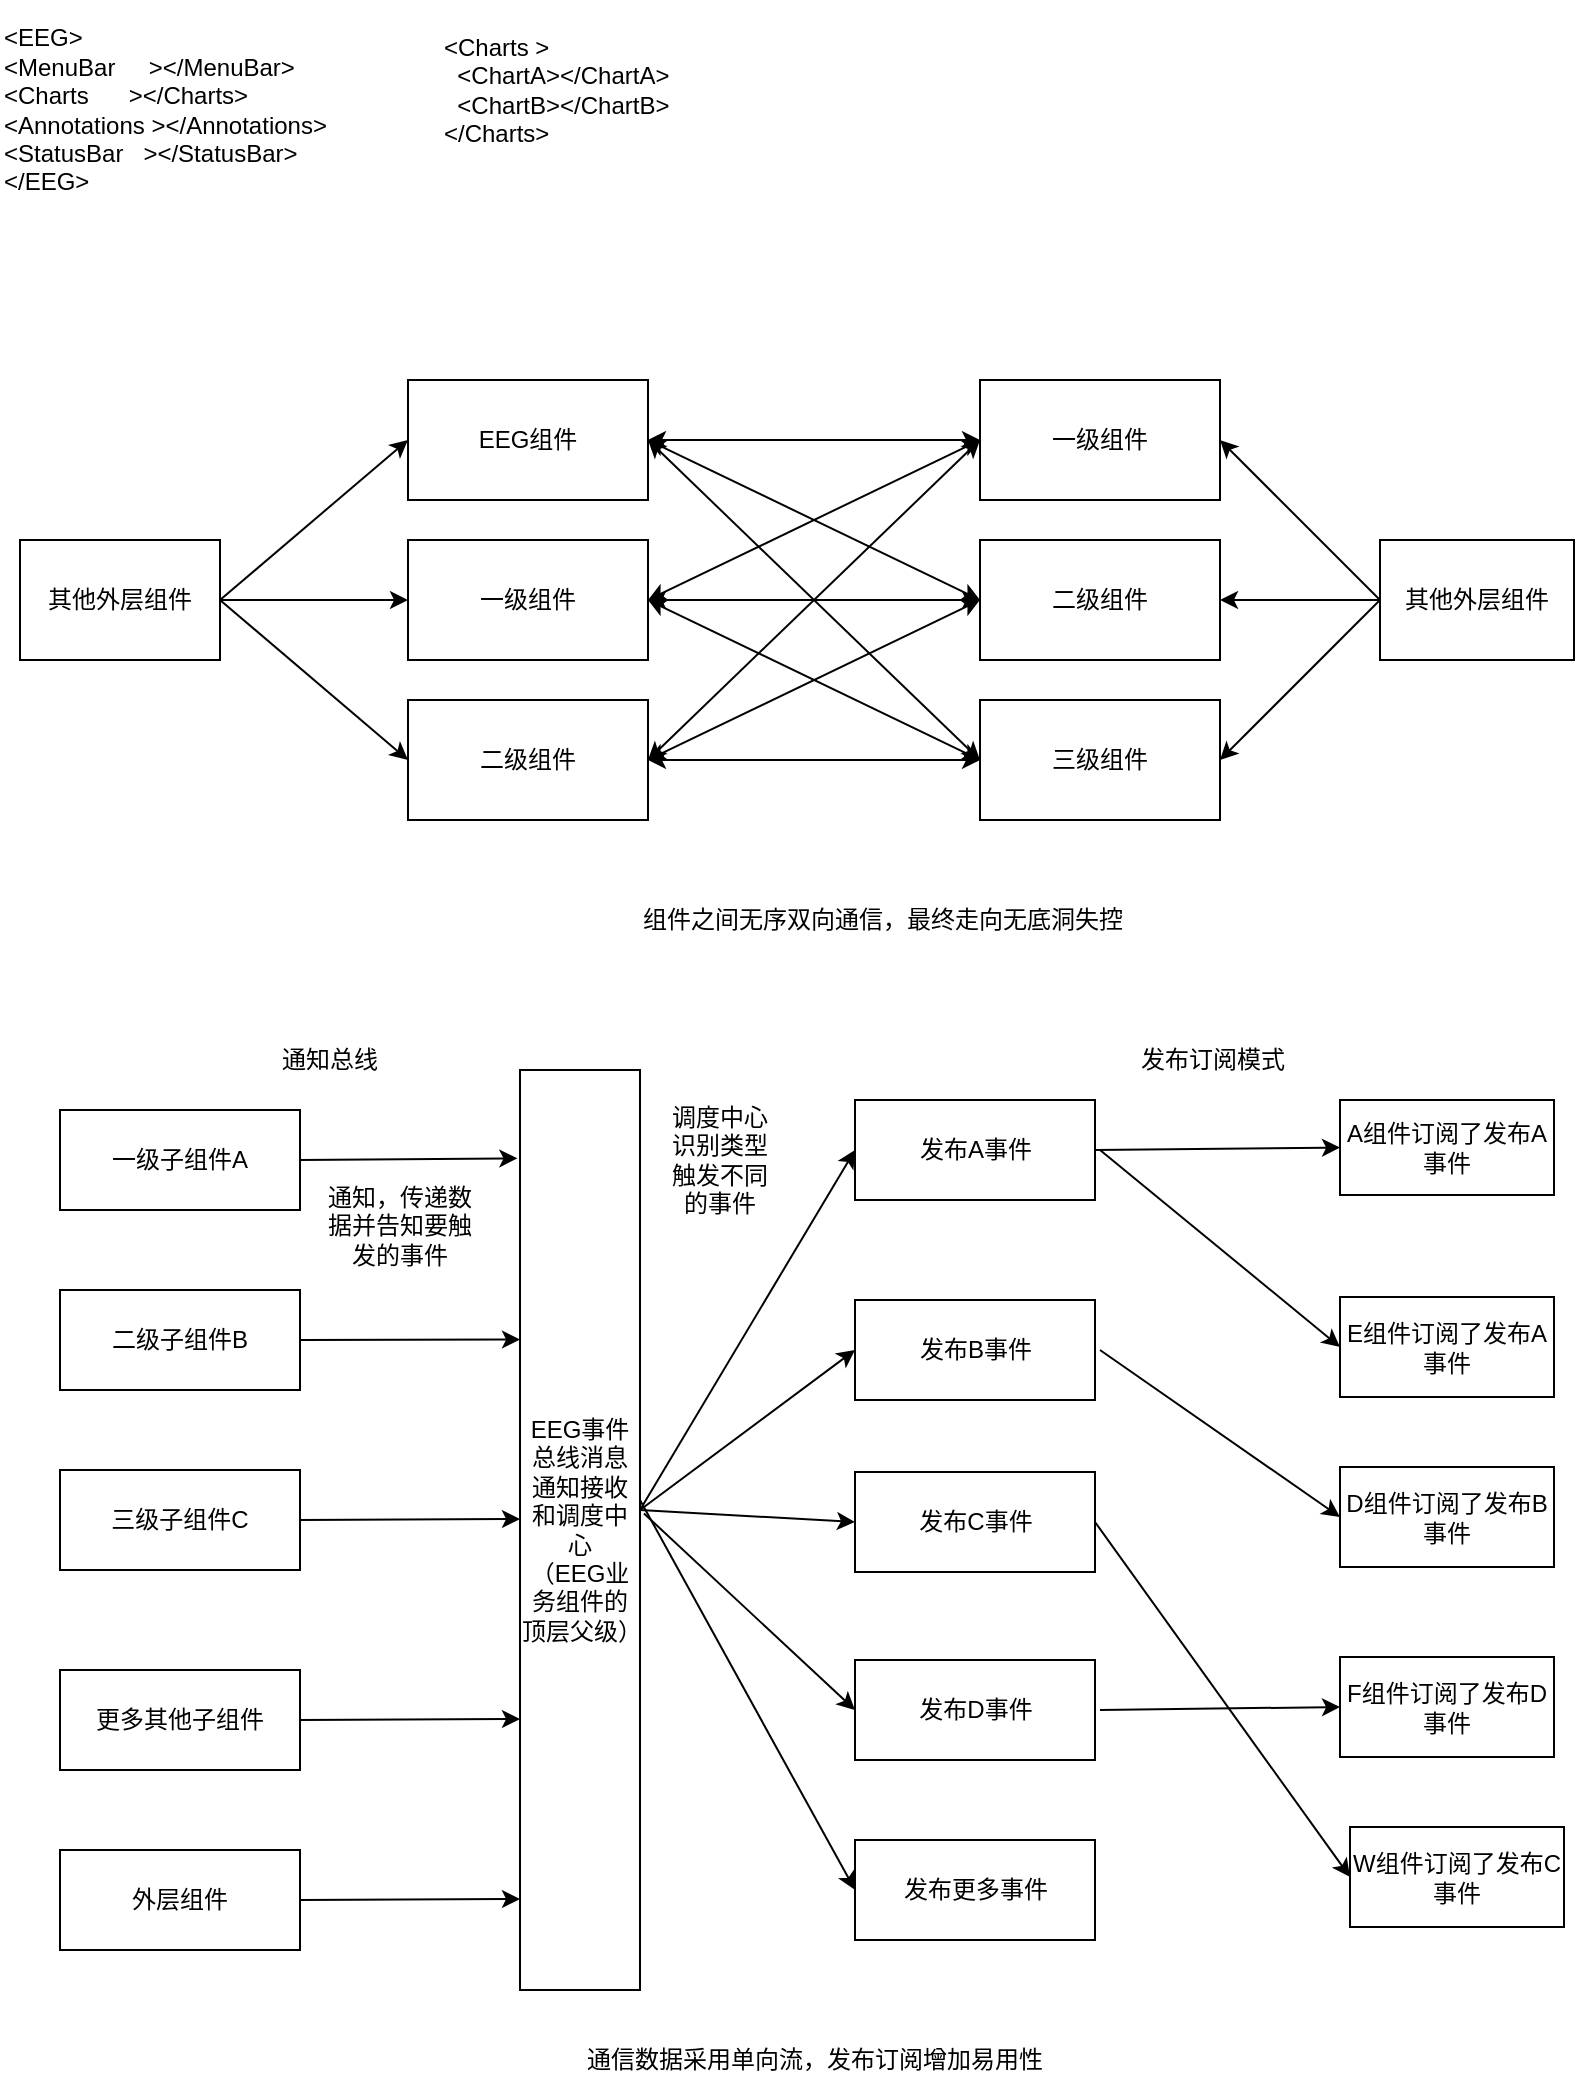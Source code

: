 <mxfile version="16.1.0" type="github">
  <diagram id="P6MvJYWOktU1DO3npbHA" name="第 1 页">
    <mxGraphModel dx="1093" dy="576" grid="1" gridSize="10" guides="1" tooltips="1" connect="1" arrows="1" fold="1" page="1" pageScale="1" pageWidth="827" pageHeight="1169" math="0" shadow="0">
      <root>
        <mxCell id="0" />
        <mxCell id="1" parent="0" />
        <mxCell id="JE-GxgBHlpS-5BZEvoe5-5" value="EEG事件总线消息通知接收和调度中心&lt;br&gt;（EEG业务组件的顶层父级）" style="rounded=0;whiteSpace=wrap;html=1;" vertex="1" parent="1">
          <mxGeometry x="270" y="535" width="60" height="460" as="geometry" />
        </mxCell>
        <mxCell id="JE-GxgBHlpS-5BZEvoe5-6" value="一级子组件A" style="rounded=0;whiteSpace=wrap;html=1;" vertex="1" parent="1">
          <mxGeometry x="40" y="555" width="120" height="50" as="geometry" />
        </mxCell>
        <mxCell id="JE-GxgBHlpS-5BZEvoe5-7" value="更多其他子组件" style="rounded=0;whiteSpace=wrap;html=1;" vertex="1" parent="1">
          <mxGeometry x="40" y="835" width="120" height="50" as="geometry" />
        </mxCell>
        <mxCell id="JE-GxgBHlpS-5BZEvoe5-8" value="二级子组件B" style="rounded=0;whiteSpace=wrap;html=1;" vertex="1" parent="1">
          <mxGeometry x="40" y="645" width="120" height="50" as="geometry" />
        </mxCell>
        <mxCell id="JE-GxgBHlpS-5BZEvoe5-11" value="三级子组件C" style="rounded=0;whiteSpace=wrap;html=1;" vertex="1" parent="1">
          <mxGeometry x="40" y="735" width="120" height="50" as="geometry" />
        </mxCell>
        <mxCell id="JE-GxgBHlpS-5BZEvoe5-12" value="EEG组件" style="rounded=0;whiteSpace=wrap;html=1;" vertex="1" parent="1">
          <mxGeometry x="214" y="190" width="120" height="60" as="geometry" />
        </mxCell>
        <mxCell id="JE-GxgBHlpS-5BZEvoe5-13" value="一级组件" style="rounded=0;whiteSpace=wrap;html=1;" vertex="1" parent="1">
          <mxGeometry x="214" y="270" width="120" height="60" as="geometry" />
        </mxCell>
        <mxCell id="JE-GxgBHlpS-5BZEvoe5-14" value="二级组件" style="rounded=0;whiteSpace=wrap;html=1;" vertex="1" parent="1">
          <mxGeometry x="214" y="350" width="120" height="60" as="geometry" />
        </mxCell>
        <mxCell id="JE-GxgBHlpS-5BZEvoe5-15" value="一级组件" style="rounded=0;whiteSpace=wrap;html=1;" vertex="1" parent="1">
          <mxGeometry x="500" y="190" width="120" height="60" as="geometry" />
        </mxCell>
        <mxCell id="JE-GxgBHlpS-5BZEvoe5-16" value="二级组件" style="rounded=0;whiteSpace=wrap;html=1;" vertex="1" parent="1">
          <mxGeometry x="500" y="270" width="120" height="60" as="geometry" />
        </mxCell>
        <mxCell id="JE-GxgBHlpS-5BZEvoe5-17" value="三级组件" style="rounded=0;whiteSpace=wrap;html=1;" vertex="1" parent="1">
          <mxGeometry x="500" y="350" width="120" height="60" as="geometry" />
        </mxCell>
        <mxCell id="JE-GxgBHlpS-5BZEvoe5-29" value="" style="endArrow=classic;startArrow=classic;html=1;rounded=0;entryX=0;entryY=0.5;entryDx=0;entryDy=0;" edge="1" parent="1" target="JE-GxgBHlpS-5BZEvoe5-17">
          <mxGeometry width="50" height="50" relative="1" as="geometry">
            <mxPoint x="334" y="380" as="sourcePoint" />
            <mxPoint x="404" y="400" as="targetPoint" />
          </mxGeometry>
        </mxCell>
        <mxCell id="JE-GxgBHlpS-5BZEvoe5-30" value="" style="endArrow=classic;startArrow=classic;html=1;rounded=0;exitX=1;exitY=0.5;exitDx=0;exitDy=0;entryX=0;entryY=0.5;entryDx=0;entryDy=0;" edge="1" parent="1" source="JE-GxgBHlpS-5BZEvoe5-13" target="JE-GxgBHlpS-5BZEvoe5-17">
          <mxGeometry width="50" height="50" relative="1" as="geometry">
            <mxPoint x="424" y="470" as="sourcePoint" />
            <mxPoint x="534" y="380" as="targetPoint" />
          </mxGeometry>
        </mxCell>
        <mxCell id="JE-GxgBHlpS-5BZEvoe5-31" value="" style="endArrow=classic;startArrow=classic;html=1;rounded=0;exitX=1;exitY=0.5;exitDx=0;exitDy=0;" edge="1" parent="1" source="JE-GxgBHlpS-5BZEvoe5-14">
          <mxGeometry width="50" height="50" relative="1" as="geometry">
            <mxPoint x="300" y="380" as="sourcePoint" />
            <mxPoint x="500" y="300" as="targetPoint" />
          </mxGeometry>
        </mxCell>
        <mxCell id="JE-GxgBHlpS-5BZEvoe5-32" value="" style="endArrow=classic;startArrow=classic;html=1;rounded=0;exitX=1;exitY=0.5;exitDx=0;exitDy=0;entryX=0;entryY=0.5;entryDx=0;entryDy=0;" edge="1" parent="1" source="JE-GxgBHlpS-5BZEvoe5-13" target="JE-GxgBHlpS-5BZEvoe5-16">
          <mxGeometry width="50" height="50" relative="1" as="geometry">
            <mxPoint x="424" y="310" as="sourcePoint" />
            <mxPoint x="474" y="260" as="targetPoint" />
          </mxGeometry>
        </mxCell>
        <mxCell id="JE-GxgBHlpS-5BZEvoe5-33" value="" style="endArrow=classic;startArrow=classic;html=1;rounded=0;exitX=1;exitY=0.5;exitDx=0;exitDy=0;entryX=0;entryY=0.5;entryDx=0;entryDy=0;" edge="1" parent="1" source="JE-GxgBHlpS-5BZEvoe5-12" target="JE-GxgBHlpS-5BZEvoe5-15">
          <mxGeometry width="50" height="50" relative="1" as="geometry">
            <mxPoint x="374" y="230" as="sourcePoint" />
            <mxPoint x="424" y="180" as="targetPoint" />
          </mxGeometry>
        </mxCell>
        <mxCell id="JE-GxgBHlpS-5BZEvoe5-34" value="" style="endArrow=classic;startArrow=classic;html=1;rounded=0;exitX=1;exitY=0.5;exitDx=0;exitDy=0;entryX=0;entryY=0.5;entryDx=0;entryDy=0;" edge="1" parent="1" source="JE-GxgBHlpS-5BZEvoe5-12" target="JE-GxgBHlpS-5BZEvoe5-16">
          <mxGeometry width="50" height="50" relative="1" as="geometry">
            <mxPoint x="424" y="290" as="sourcePoint" />
            <mxPoint x="534" y="300" as="targetPoint" />
          </mxGeometry>
        </mxCell>
        <mxCell id="JE-GxgBHlpS-5BZEvoe5-35" value="" style="endArrow=classic;startArrow=classic;html=1;rounded=0;exitX=1;exitY=0.5;exitDx=0;exitDy=0;entryX=0;entryY=0.5;entryDx=0;entryDy=0;" edge="1" parent="1" source="JE-GxgBHlpS-5BZEvoe5-13" target="JE-GxgBHlpS-5BZEvoe5-15">
          <mxGeometry width="50" height="50" relative="1" as="geometry">
            <mxPoint x="374" y="290" as="sourcePoint" />
            <mxPoint x="424" y="240" as="targetPoint" />
          </mxGeometry>
        </mxCell>
        <mxCell id="JE-GxgBHlpS-5BZEvoe5-36" value="" style="endArrow=classic;startArrow=classic;html=1;rounded=0;exitX=1;exitY=0.5;exitDx=0;exitDy=0;entryX=0;entryY=0.5;entryDx=0;entryDy=0;" edge="1" parent="1" source="JE-GxgBHlpS-5BZEvoe5-12" target="JE-GxgBHlpS-5BZEvoe5-17">
          <mxGeometry width="50" height="50" relative="1" as="geometry">
            <mxPoint x="384" y="220" as="sourcePoint" />
            <mxPoint x="434" y="170" as="targetPoint" />
          </mxGeometry>
        </mxCell>
        <mxCell id="JE-GxgBHlpS-5BZEvoe5-37" value="" style="endArrow=classic;startArrow=classic;html=1;rounded=0;entryX=0;entryY=0.5;entryDx=0;entryDy=0;" edge="1" parent="1" target="JE-GxgBHlpS-5BZEvoe5-15">
          <mxGeometry width="50" height="50" relative="1" as="geometry">
            <mxPoint x="334" y="380" as="sourcePoint" />
            <mxPoint x="474" y="460" as="targetPoint" />
          </mxGeometry>
        </mxCell>
        <mxCell id="JE-GxgBHlpS-5BZEvoe5-39" value="组件之间无序双向通信，最终走向无底洞失控" style="text;html=1;strokeColor=none;fillColor=none;align=center;verticalAlign=middle;whiteSpace=wrap;rounded=0;" vertex="1" parent="1">
          <mxGeometry x="304" y="450" width="295" height="20" as="geometry" />
        </mxCell>
        <mxCell id="JE-GxgBHlpS-5BZEvoe5-40" value="其他外层组件" style="rounded=0;whiteSpace=wrap;html=1;" vertex="1" parent="1">
          <mxGeometry x="20" y="270" width="100" height="60" as="geometry" />
        </mxCell>
        <mxCell id="JE-GxgBHlpS-5BZEvoe5-41" value="" style="endArrow=classic;html=1;rounded=0;exitX=1;exitY=0.5;exitDx=0;exitDy=0;entryX=0;entryY=0.5;entryDx=0;entryDy=0;" edge="1" parent="1" source="JE-GxgBHlpS-5BZEvoe5-40" target="JE-GxgBHlpS-5BZEvoe5-12">
          <mxGeometry width="50" height="50" relative="1" as="geometry">
            <mxPoint x="144" y="330" as="sourcePoint" />
            <mxPoint x="194" y="280" as="targetPoint" />
          </mxGeometry>
        </mxCell>
        <mxCell id="JE-GxgBHlpS-5BZEvoe5-42" value="" style="endArrow=classic;html=1;rounded=0;entryX=0;entryY=0.5;entryDx=0;entryDy=0;exitX=1;exitY=0.5;exitDx=0;exitDy=0;" edge="1" parent="1" source="JE-GxgBHlpS-5BZEvoe5-40" target="JE-GxgBHlpS-5BZEvoe5-13">
          <mxGeometry width="50" height="50" relative="1" as="geometry">
            <mxPoint x="124" y="300" as="sourcePoint" />
            <mxPoint x="194" y="320" as="targetPoint" />
          </mxGeometry>
        </mxCell>
        <mxCell id="JE-GxgBHlpS-5BZEvoe5-43" value="" style="endArrow=classic;html=1;rounded=0;exitX=1;exitY=0.5;exitDx=0;exitDy=0;entryX=0;entryY=0.5;entryDx=0;entryDy=0;" edge="1" parent="1" source="JE-GxgBHlpS-5BZEvoe5-40" target="JE-GxgBHlpS-5BZEvoe5-14">
          <mxGeometry width="50" height="50" relative="1" as="geometry">
            <mxPoint x="134" y="400" as="sourcePoint" />
            <mxPoint x="184" y="350" as="targetPoint" />
          </mxGeometry>
        </mxCell>
        <mxCell id="JE-GxgBHlpS-5BZEvoe5-44" value="其他外层组件" style="rounded=0;whiteSpace=wrap;html=1;" vertex="1" parent="1">
          <mxGeometry x="700" y="270" width="97" height="60" as="geometry" />
        </mxCell>
        <mxCell id="JE-GxgBHlpS-5BZEvoe5-45" value="" style="endArrow=classic;html=1;rounded=0;entryX=1;entryY=0.5;entryDx=0;entryDy=0;exitX=0;exitY=0.5;exitDx=0;exitDy=0;" edge="1" parent="1" source="JE-GxgBHlpS-5BZEvoe5-44" target="JE-GxgBHlpS-5BZEvoe5-15">
          <mxGeometry width="50" height="50" relative="1" as="geometry">
            <mxPoint x="690" y="250" as="sourcePoint" />
            <mxPoint x="740" y="200" as="targetPoint" />
          </mxGeometry>
        </mxCell>
        <mxCell id="JE-GxgBHlpS-5BZEvoe5-46" value="" style="endArrow=classic;html=1;rounded=0;entryX=1;entryY=0.5;entryDx=0;entryDy=0;exitX=0;exitY=0.5;exitDx=0;exitDy=0;" edge="1" parent="1" source="JE-GxgBHlpS-5BZEvoe5-44" target="JE-GxgBHlpS-5BZEvoe5-16">
          <mxGeometry width="50" height="50" relative="1" as="geometry">
            <mxPoint x="670" y="400" as="sourcePoint" />
            <mxPoint x="720" y="350" as="targetPoint" />
          </mxGeometry>
        </mxCell>
        <mxCell id="JE-GxgBHlpS-5BZEvoe5-47" value="" style="endArrow=classic;html=1;rounded=0;entryX=1;entryY=0.5;entryDx=0;entryDy=0;exitX=0;exitY=0.5;exitDx=0;exitDy=0;" edge="1" parent="1" source="JE-GxgBHlpS-5BZEvoe5-44" target="JE-GxgBHlpS-5BZEvoe5-17">
          <mxGeometry width="50" height="50" relative="1" as="geometry">
            <mxPoint x="680" y="410" as="sourcePoint" />
            <mxPoint x="730" y="360" as="targetPoint" />
          </mxGeometry>
        </mxCell>
        <mxCell id="JE-GxgBHlpS-5BZEvoe5-48" value="外层组件" style="rounded=0;whiteSpace=wrap;html=1;" vertex="1" parent="1">
          <mxGeometry x="40" y="925" width="120" height="50" as="geometry" />
        </mxCell>
        <mxCell id="JE-GxgBHlpS-5BZEvoe5-50" value="" style="endArrow=classic;html=1;rounded=0;exitX=1;exitY=0.5;exitDx=0;exitDy=0;entryX=-0.022;entryY=0.096;entryDx=0;entryDy=0;entryPerimeter=0;" edge="1" parent="1" source="JE-GxgBHlpS-5BZEvoe5-6" target="JE-GxgBHlpS-5BZEvoe5-5">
          <mxGeometry width="50" height="50" relative="1" as="geometry">
            <mxPoint x="200" y="615" as="sourcePoint" />
            <mxPoint x="250" y="565" as="targetPoint" />
          </mxGeometry>
        </mxCell>
        <mxCell id="JE-GxgBHlpS-5BZEvoe5-51" value="" style="endArrow=classic;html=1;rounded=0;exitX=1;exitY=0.5;exitDx=0;exitDy=0;entryX=0;entryY=0.293;entryDx=0;entryDy=0;entryPerimeter=0;" edge="1" parent="1" source="JE-GxgBHlpS-5BZEvoe5-8" target="JE-GxgBHlpS-5BZEvoe5-5">
          <mxGeometry width="50" height="50" relative="1" as="geometry">
            <mxPoint x="200" y="695" as="sourcePoint" />
            <mxPoint x="250" y="645" as="targetPoint" />
          </mxGeometry>
        </mxCell>
        <mxCell id="JE-GxgBHlpS-5BZEvoe5-52" value="" style="endArrow=classic;html=1;rounded=0;exitX=1;exitY=0.5;exitDx=0;exitDy=0;entryX=0;entryY=0.293;entryDx=0;entryDy=0;entryPerimeter=0;" edge="1" parent="1" source="JE-GxgBHlpS-5BZEvoe5-11">
          <mxGeometry width="50" height="50" relative="1" as="geometry">
            <mxPoint x="190" y="759.72" as="sourcePoint" />
            <mxPoint x="270" y="759.5" as="targetPoint" />
          </mxGeometry>
        </mxCell>
        <mxCell id="JE-GxgBHlpS-5BZEvoe5-53" value="" style="endArrow=classic;html=1;rounded=0;exitX=1;exitY=0.5;exitDx=0;exitDy=0;entryX=0;entryY=0.293;entryDx=0;entryDy=0;entryPerimeter=0;" edge="1" parent="1" source="JE-GxgBHlpS-5BZEvoe5-7">
          <mxGeometry width="50" height="50" relative="1" as="geometry">
            <mxPoint x="190" y="859.72" as="sourcePoint" />
            <mxPoint x="270" y="859.5" as="targetPoint" />
          </mxGeometry>
        </mxCell>
        <mxCell id="JE-GxgBHlpS-5BZEvoe5-54" value="" style="endArrow=classic;html=1;rounded=0;exitX=1;exitY=0.5;exitDx=0;exitDy=0;entryX=0;entryY=0.293;entryDx=0;entryDy=0;entryPerimeter=0;" edge="1" parent="1" source="JE-GxgBHlpS-5BZEvoe5-48">
          <mxGeometry width="50" height="50" relative="1" as="geometry">
            <mxPoint x="190" y="949.72" as="sourcePoint" />
            <mxPoint x="270" y="949.5" as="targetPoint" />
          </mxGeometry>
        </mxCell>
        <mxCell id="JE-GxgBHlpS-5BZEvoe5-55" value="发布A事件" style="rounded=0;whiteSpace=wrap;html=1;" vertex="1" parent="1">
          <mxGeometry x="437.5" y="550" width="120" height="50" as="geometry" />
        </mxCell>
        <mxCell id="JE-GxgBHlpS-5BZEvoe5-56" value="发布B事件" style="rounded=0;whiteSpace=wrap;html=1;" vertex="1" parent="1">
          <mxGeometry x="437.5" y="650" width="120" height="50" as="geometry" />
        </mxCell>
        <mxCell id="JE-GxgBHlpS-5BZEvoe5-57" value="发布C事件" style="rounded=0;whiteSpace=wrap;html=1;" vertex="1" parent="1">
          <mxGeometry x="437.5" y="736" width="120" height="50" as="geometry" />
        </mxCell>
        <mxCell id="JE-GxgBHlpS-5BZEvoe5-58" value="" style="endArrow=classic;html=1;rounded=0;entryX=0;entryY=0.5;entryDx=0;entryDy=0;" edge="1" parent="1" target="JE-GxgBHlpS-5BZEvoe5-55">
          <mxGeometry width="50" height="50" relative="1" as="geometry">
            <mxPoint x="330" y="755" as="sourcePoint" />
            <mxPoint x="380" y="705" as="targetPoint" />
          </mxGeometry>
        </mxCell>
        <mxCell id="JE-GxgBHlpS-5BZEvoe5-59" value="" style="endArrow=classic;html=1;rounded=0;entryX=0;entryY=0.5;entryDx=0;entryDy=0;" edge="1" parent="1" target="JE-GxgBHlpS-5BZEvoe5-56">
          <mxGeometry width="50" height="50" relative="1" as="geometry">
            <mxPoint x="330" y="755" as="sourcePoint" />
            <mxPoint x="380" y="705" as="targetPoint" />
          </mxGeometry>
        </mxCell>
        <mxCell id="JE-GxgBHlpS-5BZEvoe5-60" value="" style="endArrow=classic;html=1;rounded=0;entryX=0;entryY=0.5;entryDx=0;entryDy=0;" edge="1" parent="1" target="JE-GxgBHlpS-5BZEvoe5-57">
          <mxGeometry width="50" height="50" relative="1" as="geometry">
            <mxPoint x="330" y="755" as="sourcePoint" />
            <mxPoint x="400" y="735" as="targetPoint" />
          </mxGeometry>
        </mxCell>
        <mxCell id="JE-GxgBHlpS-5BZEvoe5-61" value="发布D事件" style="rounded=0;whiteSpace=wrap;html=1;" vertex="1" parent="1">
          <mxGeometry x="437.5" y="830" width="120" height="50" as="geometry" />
        </mxCell>
        <mxCell id="JE-GxgBHlpS-5BZEvoe5-62" value="发布更多事件" style="rounded=0;whiteSpace=wrap;html=1;" vertex="1" parent="1">
          <mxGeometry x="437.5" y="920" width="120" height="50" as="geometry" />
        </mxCell>
        <mxCell id="JE-GxgBHlpS-5BZEvoe5-63" value="" style="endArrow=classic;html=1;rounded=0;exitX=1.033;exitY=0.482;exitDx=0;exitDy=0;exitPerimeter=0;entryX=0;entryY=0.5;entryDx=0;entryDy=0;" edge="1" parent="1" source="JE-GxgBHlpS-5BZEvoe5-5" target="JE-GxgBHlpS-5BZEvoe5-61">
          <mxGeometry width="50" height="50" relative="1" as="geometry">
            <mxPoint x="350" y="835" as="sourcePoint" />
            <mxPoint x="400" y="785" as="targetPoint" />
          </mxGeometry>
        </mxCell>
        <mxCell id="JE-GxgBHlpS-5BZEvoe5-64" value="" style="endArrow=classic;html=1;rounded=0;entryX=0;entryY=0.5;entryDx=0;entryDy=0;" edge="1" parent="1" target="JE-GxgBHlpS-5BZEvoe5-62">
          <mxGeometry width="50" height="50" relative="1" as="geometry">
            <mxPoint x="330" y="750" as="sourcePoint" />
            <mxPoint x="410" y="855" as="targetPoint" />
          </mxGeometry>
        </mxCell>
        <mxCell id="JE-GxgBHlpS-5BZEvoe5-65" value="" style="endArrow=classic;html=1;rounded=0;exitX=1;exitY=0.5;exitDx=0;exitDy=0;entryX=0;entryY=0.5;entryDx=0;entryDy=0;" edge="1" parent="1" source="JE-GxgBHlpS-5BZEvoe5-55" target="JE-GxgBHlpS-5BZEvoe5-66">
          <mxGeometry width="50" height="50" relative="1" as="geometry">
            <mxPoint x="640" y="605" as="sourcePoint" />
            <mxPoint x="760" y="575" as="targetPoint" />
          </mxGeometry>
        </mxCell>
        <mxCell id="JE-GxgBHlpS-5BZEvoe5-66" value="A组件订阅了发布A事件" style="rounded=0;whiteSpace=wrap;html=1;" vertex="1" parent="1">
          <mxGeometry x="680" y="550" width="107" height="47.5" as="geometry" />
        </mxCell>
        <mxCell id="JE-GxgBHlpS-5BZEvoe5-69" value="发布订阅模式" style="text;html=1;strokeColor=none;fillColor=none;align=center;verticalAlign=middle;whiteSpace=wrap;rounded=0;" vertex="1" parent="1">
          <mxGeometry x="579" y="520" width="75" height="20" as="geometry" />
        </mxCell>
        <mxCell id="JE-GxgBHlpS-5BZEvoe5-72" value="E组件订阅了发布A事件" style="rounded=0;whiteSpace=wrap;html=1;" vertex="1" parent="1">
          <mxGeometry x="680" y="648.5" width="107" height="50" as="geometry" />
        </mxCell>
        <mxCell id="JE-GxgBHlpS-5BZEvoe5-73" value="" style="endArrow=classic;html=1;rounded=0;entryX=0;entryY=0.5;entryDx=0;entryDy=0;" edge="1" parent="1" target="JE-GxgBHlpS-5BZEvoe5-72">
          <mxGeometry width="50" height="50" relative="1" as="geometry">
            <mxPoint x="560" y="575" as="sourcePoint" />
            <mxPoint x="670" y="585" as="targetPoint" />
          </mxGeometry>
        </mxCell>
        <mxCell id="JE-GxgBHlpS-5BZEvoe5-74" value="通知总线" style="text;html=1;strokeColor=none;fillColor=none;align=center;verticalAlign=middle;whiteSpace=wrap;rounded=0;" vertex="1" parent="1">
          <mxGeometry x="145" y="515" width="60" height="30" as="geometry" />
        </mxCell>
        <mxCell id="JE-GxgBHlpS-5BZEvoe5-75" value="D组件订阅了发布B事件" style="rounded=0;whiteSpace=wrap;html=1;" vertex="1" parent="1">
          <mxGeometry x="680" y="733.5" width="107" height="50" as="geometry" />
        </mxCell>
        <mxCell id="JE-GxgBHlpS-5BZEvoe5-76" value="" style="endArrow=classic;html=1;rounded=0;entryX=0;entryY=0.5;entryDx=0;entryDy=0;" edge="1" parent="1" target="JE-GxgBHlpS-5BZEvoe5-75">
          <mxGeometry width="50" height="50" relative="1" as="geometry">
            <mxPoint x="560" y="675" as="sourcePoint" />
            <mxPoint x="670" y="685" as="targetPoint" />
          </mxGeometry>
        </mxCell>
        <mxCell id="JE-GxgBHlpS-5BZEvoe5-77" value="F组件订阅了发布D事件" style="rounded=0;whiteSpace=wrap;html=1;" vertex="1" parent="1">
          <mxGeometry x="680" y="828.5" width="107" height="50" as="geometry" />
        </mxCell>
        <mxCell id="JE-GxgBHlpS-5BZEvoe5-78" value="" style="endArrow=classic;html=1;rounded=0;entryX=0;entryY=0.5;entryDx=0;entryDy=0;" edge="1" parent="1" target="JE-GxgBHlpS-5BZEvoe5-77">
          <mxGeometry width="50" height="50" relative="1" as="geometry">
            <mxPoint x="560" y="855" as="sourcePoint" />
            <mxPoint x="640" y="835" as="targetPoint" />
          </mxGeometry>
        </mxCell>
        <mxCell id="JE-GxgBHlpS-5BZEvoe5-79" value="调度中心识别类型触发不同的事件" style="text;html=1;strokeColor=none;fillColor=none;align=center;verticalAlign=middle;whiteSpace=wrap;rounded=0;" vertex="1" parent="1">
          <mxGeometry x="340" y="565" width="60" height="30" as="geometry" />
        </mxCell>
        <mxCell id="JE-GxgBHlpS-5BZEvoe5-80" value="通知，传递数据并告知要触发的事件" style="text;html=1;strokeColor=none;fillColor=none;align=center;verticalAlign=middle;whiteSpace=wrap;rounded=0;" vertex="1" parent="1">
          <mxGeometry x="170" y="597.5" width="80" height="30" as="geometry" />
        </mxCell>
        <mxCell id="JE-GxgBHlpS-5BZEvoe5-81" value="W组件订阅了发布C事件" style="rounded=0;whiteSpace=wrap;html=1;" vertex="1" parent="1">
          <mxGeometry x="685" y="913.5" width="107" height="50" as="geometry" />
        </mxCell>
        <mxCell id="JE-GxgBHlpS-5BZEvoe5-82" value="" style="endArrow=classic;html=1;rounded=0;entryX=0;entryY=0.5;entryDx=0;entryDy=0;exitX=1;exitY=0.5;exitDx=0;exitDy=0;" edge="1" parent="1" source="JE-GxgBHlpS-5BZEvoe5-57" target="JE-GxgBHlpS-5BZEvoe5-81">
          <mxGeometry width="50" height="50" relative="1" as="geometry">
            <mxPoint x="600" y="835" as="sourcePoint" />
            <mxPoint x="650" y="785" as="targetPoint" />
          </mxGeometry>
        </mxCell>
        <mxCell id="JE-GxgBHlpS-5BZEvoe5-83" value="通信数据采用单向流，发布订阅增加易用性" style="text;html=1;strokeColor=none;fillColor=none;align=center;verticalAlign=middle;whiteSpace=wrap;rounded=0;" vertex="1" parent="1">
          <mxGeometry x="270" y="1020" width="295" height="20" as="geometry" />
        </mxCell>
        <mxCell id="JE-GxgBHlpS-5BZEvoe5-84" value="&lt;div&gt;&amp;lt;EEG&amp;gt;&amp;nbsp;&lt;/div&gt;&lt;div&gt;&lt;span&gt;	&lt;/span&gt;&amp;lt;MenuBar&amp;nbsp; &amp;nbsp; &amp;nbsp;&amp;gt;&amp;lt;/MenuBar&amp;gt;&lt;/div&gt;&lt;div&gt;&lt;span&gt;	&lt;/span&gt;&amp;lt;Charts&amp;nbsp; &amp;nbsp; &amp;nbsp; &amp;gt;&amp;lt;/Charts&amp;gt;&lt;/div&gt;&lt;div&gt;&lt;span&gt;	&lt;/span&gt;&amp;lt;Annotations &amp;gt;&amp;lt;/Annotations&amp;gt;&lt;/div&gt;&lt;div&gt;&lt;span&gt;	&lt;/span&gt;&amp;lt;StatusBar&amp;nbsp; &amp;nbsp;&amp;gt;&amp;lt;/StatusBar&amp;gt;&lt;/div&gt;&lt;div&gt;&amp;lt;/EEG&amp;gt;&lt;/div&gt;" style="text;html=1;strokeColor=none;fillColor=none;align=left;verticalAlign=middle;whiteSpace=wrap;rounded=0;" vertex="1" parent="1">
          <mxGeometry x="10" y="10" width="180" height="90" as="geometry" />
        </mxCell>
        <mxCell id="JE-GxgBHlpS-5BZEvoe5-85" value="&lt;span&gt;&amp;lt;Charts &amp;gt;&lt;br&gt;&amp;nbsp; &amp;lt;ChartA&amp;gt;&amp;lt;/ChartA&amp;gt;&lt;br&gt;&lt;/span&gt;&amp;nbsp; &amp;lt;ChartB&amp;gt;&amp;lt;/ChartB&amp;gt;&lt;span&gt;&lt;br&gt;&amp;lt;/Charts&amp;gt;&lt;/span&gt;" style="text;html=1;strokeColor=none;fillColor=none;align=left;verticalAlign=middle;whiteSpace=wrap;rounded=0;" vertex="1" parent="1">
          <mxGeometry x="230" width="140" height="90" as="geometry" />
        </mxCell>
      </root>
    </mxGraphModel>
  </diagram>
</mxfile>
